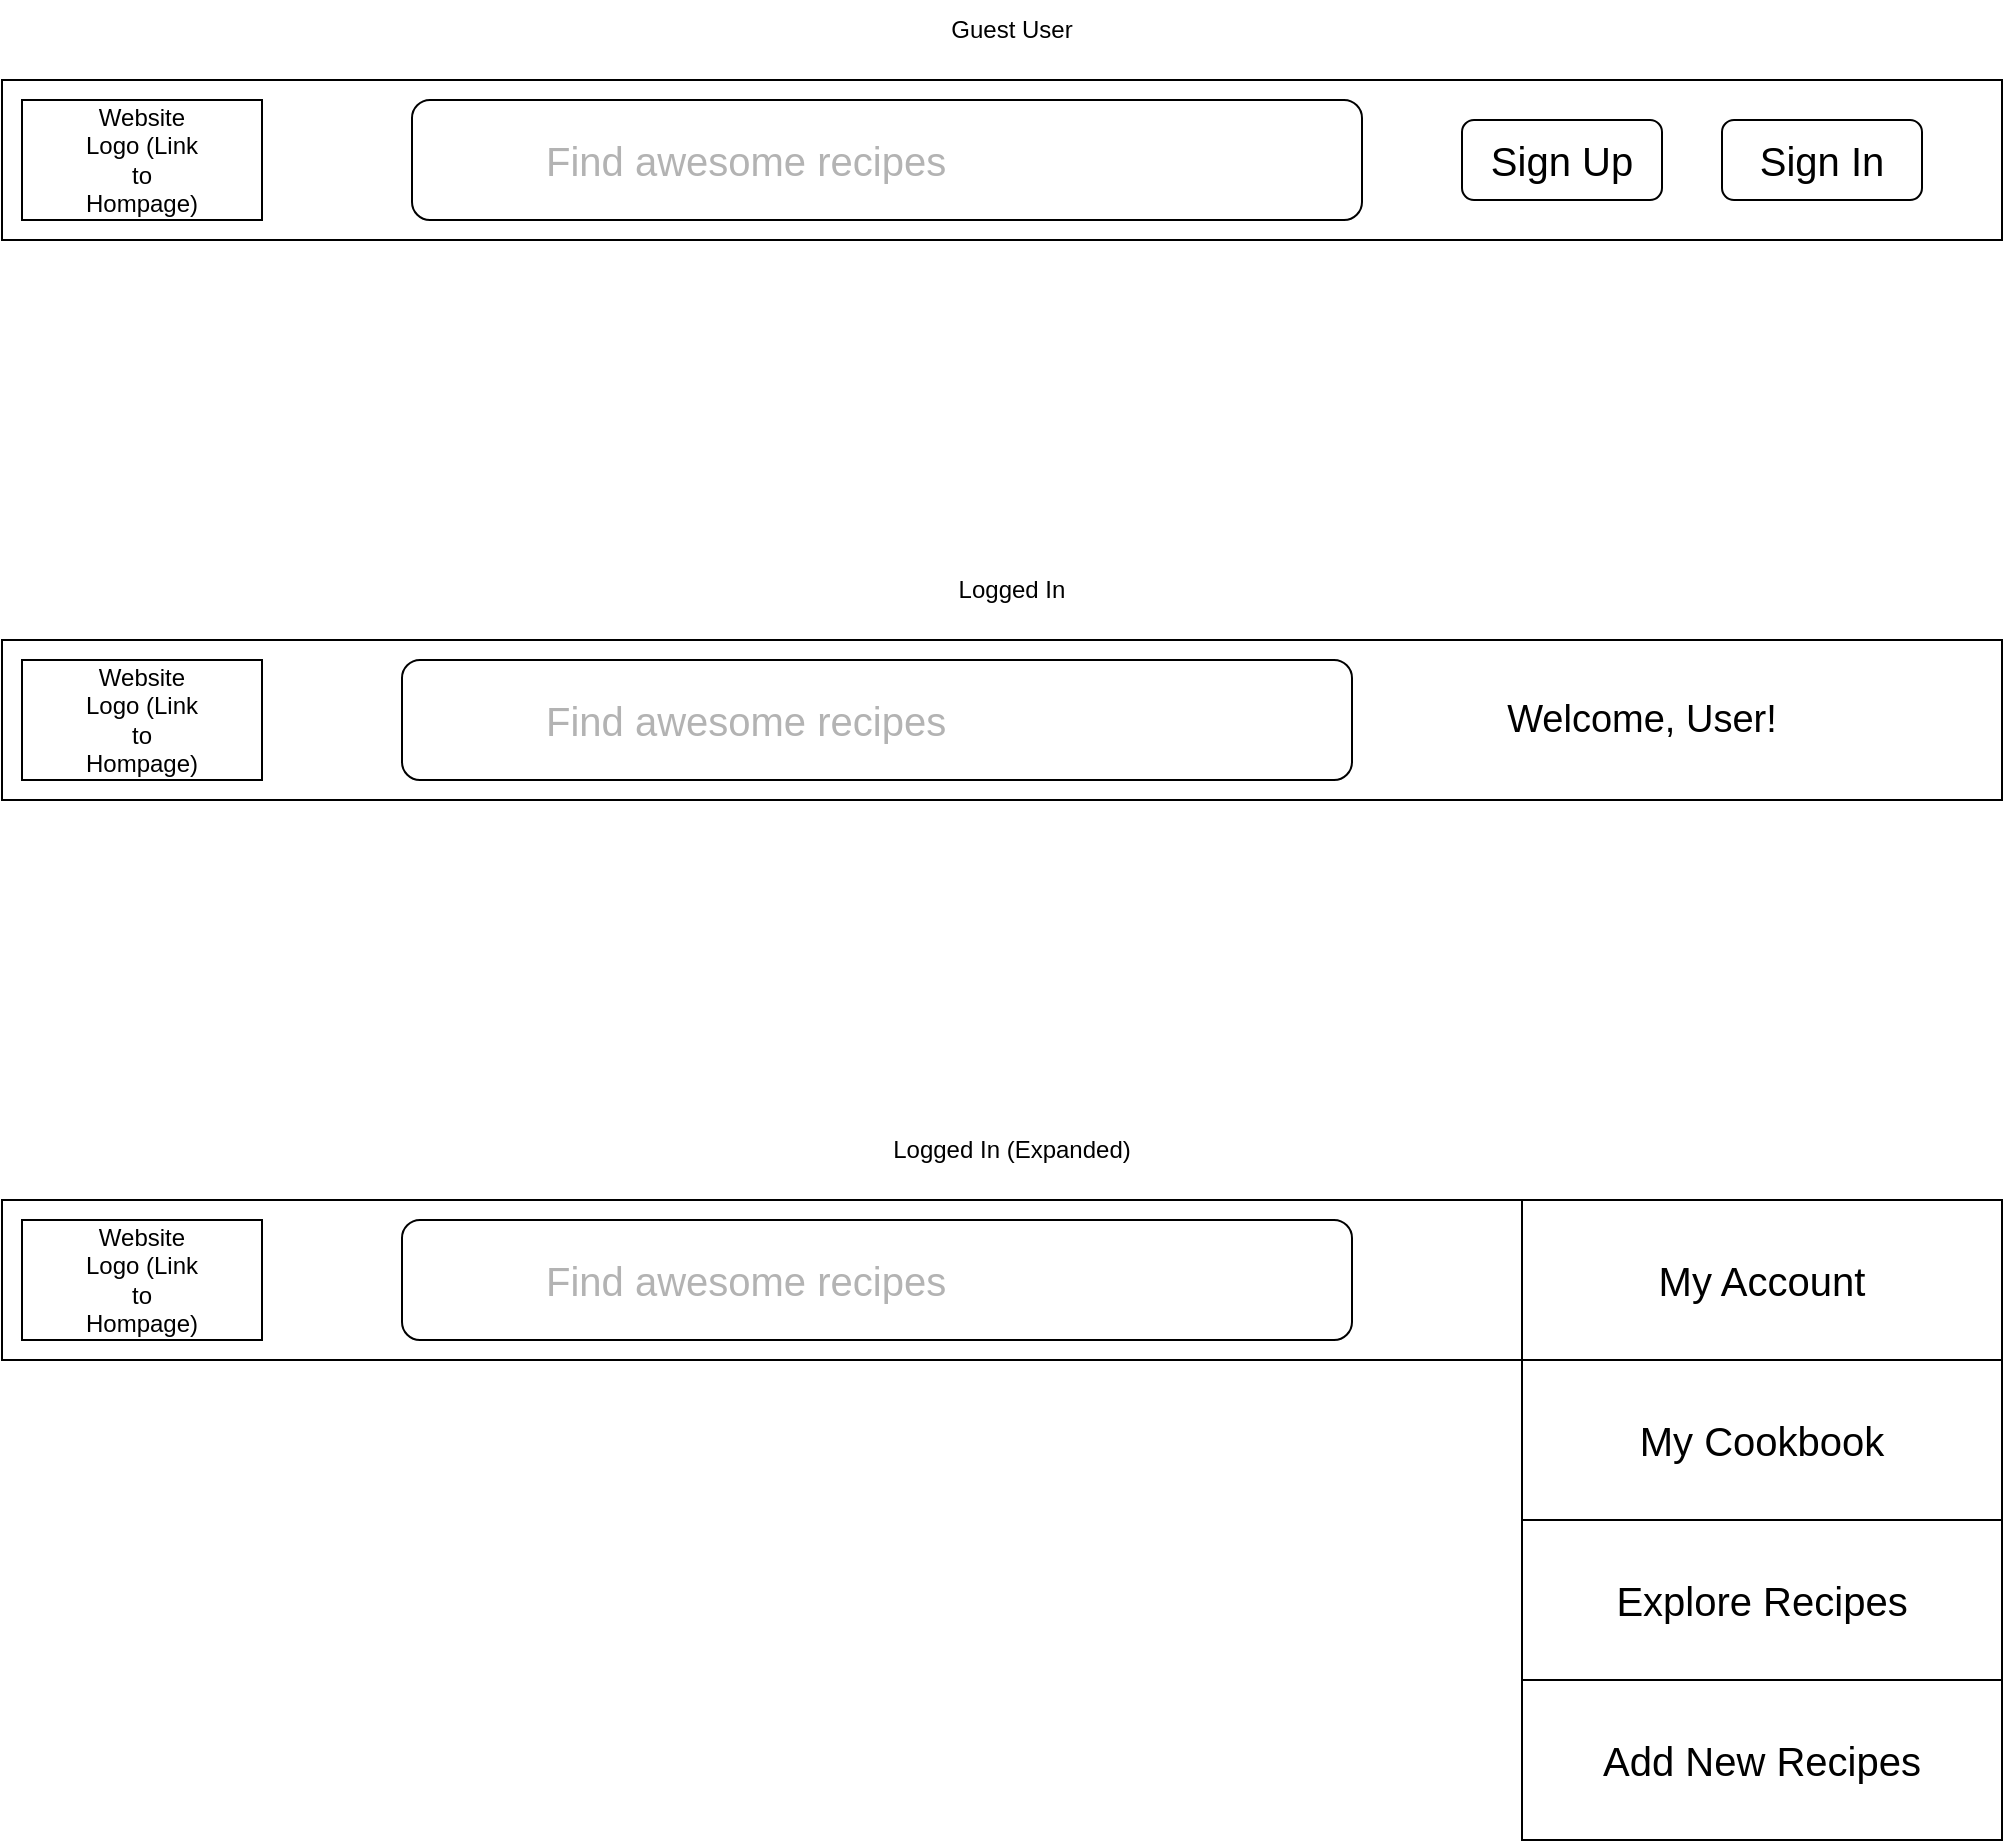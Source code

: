 <mxfile>
    <diagram id="WLx21tkq4bCm7ZmM3jrM" name="Page-1">
        <mxGraphModel dx="1144" dy="761" grid="1" gridSize="10" guides="1" tooltips="1" connect="1" arrows="1" fold="1" page="1" pageScale="1" pageWidth="850" pageHeight="1100" math="0" shadow="0">
            <root>
                <mxCell id="0"/>
                <mxCell id="1" parent="0"/>
                <mxCell id="iIY5kSgaHP8H11YztNga-21" value="" style="rounded=0;whiteSpace=wrap;html=1;" parent="1" vertex="1">
                    <mxGeometry y="680" width="1000" height="80" as="geometry"/>
                </mxCell>
                <mxCell id="5" value="" style="rounded=1;whiteSpace=wrap;html=1;" vertex="1" parent="1">
                    <mxGeometry x="200" y="690" width="475" height="60" as="geometry"/>
                </mxCell>
                <mxCell id="iIY5kSgaHP8H11YztNga-1" value="" style="rounded=0;whiteSpace=wrap;html=1;" parent="1" vertex="1">
                    <mxGeometry y="120" width="1000" height="80" as="geometry"/>
                </mxCell>
                <mxCell id="4" value="" style="rounded=1;whiteSpace=wrap;html=1;" vertex="1" parent="1">
                    <mxGeometry x="205" y="130" width="475" height="60" as="geometry"/>
                </mxCell>
                <mxCell id="iIY5kSgaHP8H11YztNga-10" value="" style="rounded=0;whiteSpace=wrap;html=1;" parent="1" vertex="1">
                    <mxGeometry y="400" width="1000" height="80" as="geometry"/>
                </mxCell>
                <mxCell id="3" value="" style="rounded=1;whiteSpace=wrap;html=1;" vertex="1" parent="1">
                    <mxGeometry x="200" y="410" width="475" height="60" as="geometry"/>
                </mxCell>
                <mxCell id="iIY5kSgaHP8H11YztNga-2" value="Guest User" style="text;html=1;strokeColor=none;fillColor=none;align=center;verticalAlign=middle;whiteSpace=wrap;rounded=0;" parent="1" vertex="1">
                    <mxGeometry x="220" y="80" width="570" height="30" as="geometry"/>
                </mxCell>
                <mxCell id="iIY5kSgaHP8H11YztNga-3" value="" style="rounded=0;whiteSpace=wrap;html=1;" parent="1" vertex="1">
                    <mxGeometry x="10" y="130" width="120" height="60" as="geometry"/>
                </mxCell>
                <mxCell id="iIY5kSgaHP8H11YztNga-4" value="Website Logo (Link to Hompage)" style="text;html=1;strokeColor=none;fillColor=none;align=center;verticalAlign=middle;whiteSpace=wrap;rounded=0;" parent="1" vertex="1">
                    <mxGeometry x="40" y="145" width="60" height="30" as="geometry"/>
                </mxCell>
                <mxCell id="iIY5kSgaHP8H11YztNga-6" value="" style="shape=image;html=1;verticalAlign=top;verticalLabelPosition=bottom;labelBackgroundColor=#ffffff;imageAspect=0;aspect=fixed;image=https://cdn0.iconfinder.com/data/icons/feather/96/magnifying-glass-128.png" parent="1" vertex="1">
                    <mxGeometry x="210" y="135" width="50" height="50" as="geometry"/>
                </mxCell>
                <mxCell id="iIY5kSgaHP8H11YztNga-7" value="Find awesome recipes" style="text;html=1;strokeColor=none;fillColor=none;align=left;verticalAlign=middle;whiteSpace=wrap;rounded=0;fontSize=20;fontColor=#B3B3B3;" parent="1" vertex="1">
                    <mxGeometry x="270" y="130" width="220" height="60" as="geometry"/>
                </mxCell>
                <mxCell id="iIY5kSgaHP8H11YztNga-8" value="&lt;font color=&quot;#000000&quot;&gt;Sign In&lt;/font&gt;" style="rounded=1;whiteSpace=wrap;html=1;fontSize=20;fontColor=#B3B3B3;align=center;" parent="1" vertex="1">
                    <mxGeometry x="860" y="140" width="100" height="40" as="geometry"/>
                </mxCell>
                <mxCell id="iIY5kSgaHP8H11YztNga-9" value="&lt;font color=&quot;#000000&quot;&gt;Sign Up&lt;/font&gt;" style="rounded=1;whiteSpace=wrap;html=1;fontSize=20;fontColor=#B3B3B3;align=center;" parent="1" vertex="1">
                    <mxGeometry x="730" y="140" width="100" height="40" as="geometry"/>
                </mxCell>
                <mxCell id="iIY5kSgaHP8H11YztNga-11" value="Logged In" style="text;html=1;strokeColor=none;fillColor=none;align=center;verticalAlign=middle;whiteSpace=wrap;rounded=0;" parent="1" vertex="1">
                    <mxGeometry x="220" y="360" width="570" height="30" as="geometry"/>
                </mxCell>
                <mxCell id="iIY5kSgaHP8H11YztNga-12" value="" style="rounded=0;whiteSpace=wrap;html=1;" parent="1" vertex="1">
                    <mxGeometry x="10" y="410" width="120" height="60" as="geometry"/>
                </mxCell>
                <mxCell id="iIY5kSgaHP8H11YztNga-13" value="Website Logo (Link to Hompage)" style="text;html=1;strokeColor=none;fillColor=none;align=center;verticalAlign=middle;whiteSpace=wrap;rounded=0;" parent="1" vertex="1">
                    <mxGeometry x="40" y="425" width="60" height="30" as="geometry"/>
                </mxCell>
                <mxCell id="iIY5kSgaHP8H11YztNga-15" value="" style="shape=image;html=1;verticalAlign=top;verticalLabelPosition=bottom;labelBackgroundColor=#ffffff;imageAspect=0;aspect=fixed;image=https://cdn0.iconfinder.com/data/icons/feather/96/magnifying-glass-128.png" parent="1" vertex="1">
                    <mxGeometry x="210" y="415" width="50" height="50" as="geometry"/>
                </mxCell>
                <mxCell id="iIY5kSgaHP8H11YztNga-16" value="Find awesome recipes" style="text;html=1;strokeColor=none;fillColor=none;align=left;verticalAlign=middle;whiteSpace=wrap;rounded=0;fontSize=20;fontColor=#B3B3B3;" parent="1" vertex="1">
                    <mxGeometry x="270" y="410" width="220" height="60" as="geometry"/>
                </mxCell>
                <mxCell id="iIY5kSgaHP8H11YztNga-19" value="" style="shape=image;html=1;verticalAlign=top;verticalLabelPosition=bottom;labelBackgroundColor=#ffffff;imageAspect=0;aspect=fixed;image=https://cdn4.iconfinder.com/data/icons/wirecons-free-vector-icons/32/menu-alt-128.png;fontSize=20;fontColor=#000000;" parent="1" vertex="1">
                    <mxGeometry x="920" y="412" width="58" height="58" as="geometry"/>
                </mxCell>
                <mxCell id="iIY5kSgaHP8H11YztNga-22" value="Logged In (Expanded)" style="text;html=1;strokeColor=none;fillColor=none;align=center;verticalAlign=middle;whiteSpace=wrap;rounded=0;" parent="1" vertex="1">
                    <mxGeometry x="220" y="640" width="570" height="30" as="geometry"/>
                </mxCell>
                <mxCell id="iIY5kSgaHP8H11YztNga-23" value="" style="rounded=0;whiteSpace=wrap;html=1;" parent="1" vertex="1">
                    <mxGeometry x="10" y="690" width="120" height="60" as="geometry"/>
                </mxCell>
                <mxCell id="iIY5kSgaHP8H11YztNga-24" value="Website Logo (Link to Hompage)" style="text;html=1;strokeColor=none;fillColor=none;align=center;verticalAlign=middle;whiteSpace=wrap;rounded=0;" parent="1" vertex="1">
                    <mxGeometry x="40" y="705" width="60" height="30" as="geometry"/>
                </mxCell>
                <mxCell id="iIY5kSgaHP8H11YztNga-26" value="" style="shape=image;html=1;verticalAlign=top;verticalLabelPosition=bottom;labelBackgroundColor=#ffffff;imageAspect=0;aspect=fixed;image=https://cdn0.iconfinder.com/data/icons/feather/96/magnifying-glass-128.png" parent="1" vertex="1">
                    <mxGeometry x="210" y="695" width="50" height="50" as="geometry"/>
                </mxCell>
                <mxCell id="iIY5kSgaHP8H11YztNga-27" value="Find awesome recipes" style="text;html=1;strokeColor=none;fillColor=none;align=left;verticalAlign=middle;whiteSpace=wrap;rounded=0;fontSize=20;fontColor=#B3B3B3;" parent="1" vertex="1">
                    <mxGeometry x="270" y="690" width="220" height="60" as="geometry"/>
                </mxCell>
                <mxCell id="iIY5kSgaHP8H11YztNga-29" value="My Account" style="rounded=0;whiteSpace=wrap;html=1;fontSize=20;fontColor=#000000;align=center;" parent="1" vertex="1">
                    <mxGeometry x="760" y="680" width="240" height="80" as="geometry"/>
                </mxCell>
                <mxCell id="iIY5kSgaHP8H11YztNga-30" value="My Cookbook" style="rounded=0;whiteSpace=wrap;html=1;fontSize=20;fontColor=#000000;align=center;" parent="1" vertex="1">
                    <mxGeometry x="760" y="760" width="240" height="80" as="geometry"/>
                </mxCell>
                <mxCell id="iIY5kSgaHP8H11YztNga-31" value="Add New Recipes" style="rounded=0;whiteSpace=wrap;html=1;fontSize=20;fontColor=#000000;align=center;" parent="1" vertex="1">
                    <mxGeometry x="760" y="920" width="240" height="80" as="geometry"/>
                </mxCell>
                <mxCell id="2" value="Explore Recipes" style="rounded=0;whiteSpace=wrap;html=1;fontSize=20;fontColor=#000000;align=center;" vertex="1" parent="1">
                    <mxGeometry x="760" y="840" width="240" height="80" as="geometry"/>
                </mxCell>
                <mxCell id="6" value="Welcome, User!" style="text;html=1;strokeColor=none;fillColor=none;align=center;verticalAlign=middle;whiteSpace=wrap;rounded=0;fontSize=19;" vertex="1" parent="1">
                    <mxGeometry x="740" y="410" width="160" height="60" as="geometry"/>
                </mxCell>
            </root>
        </mxGraphModel>
    </diagram>
</mxfile>